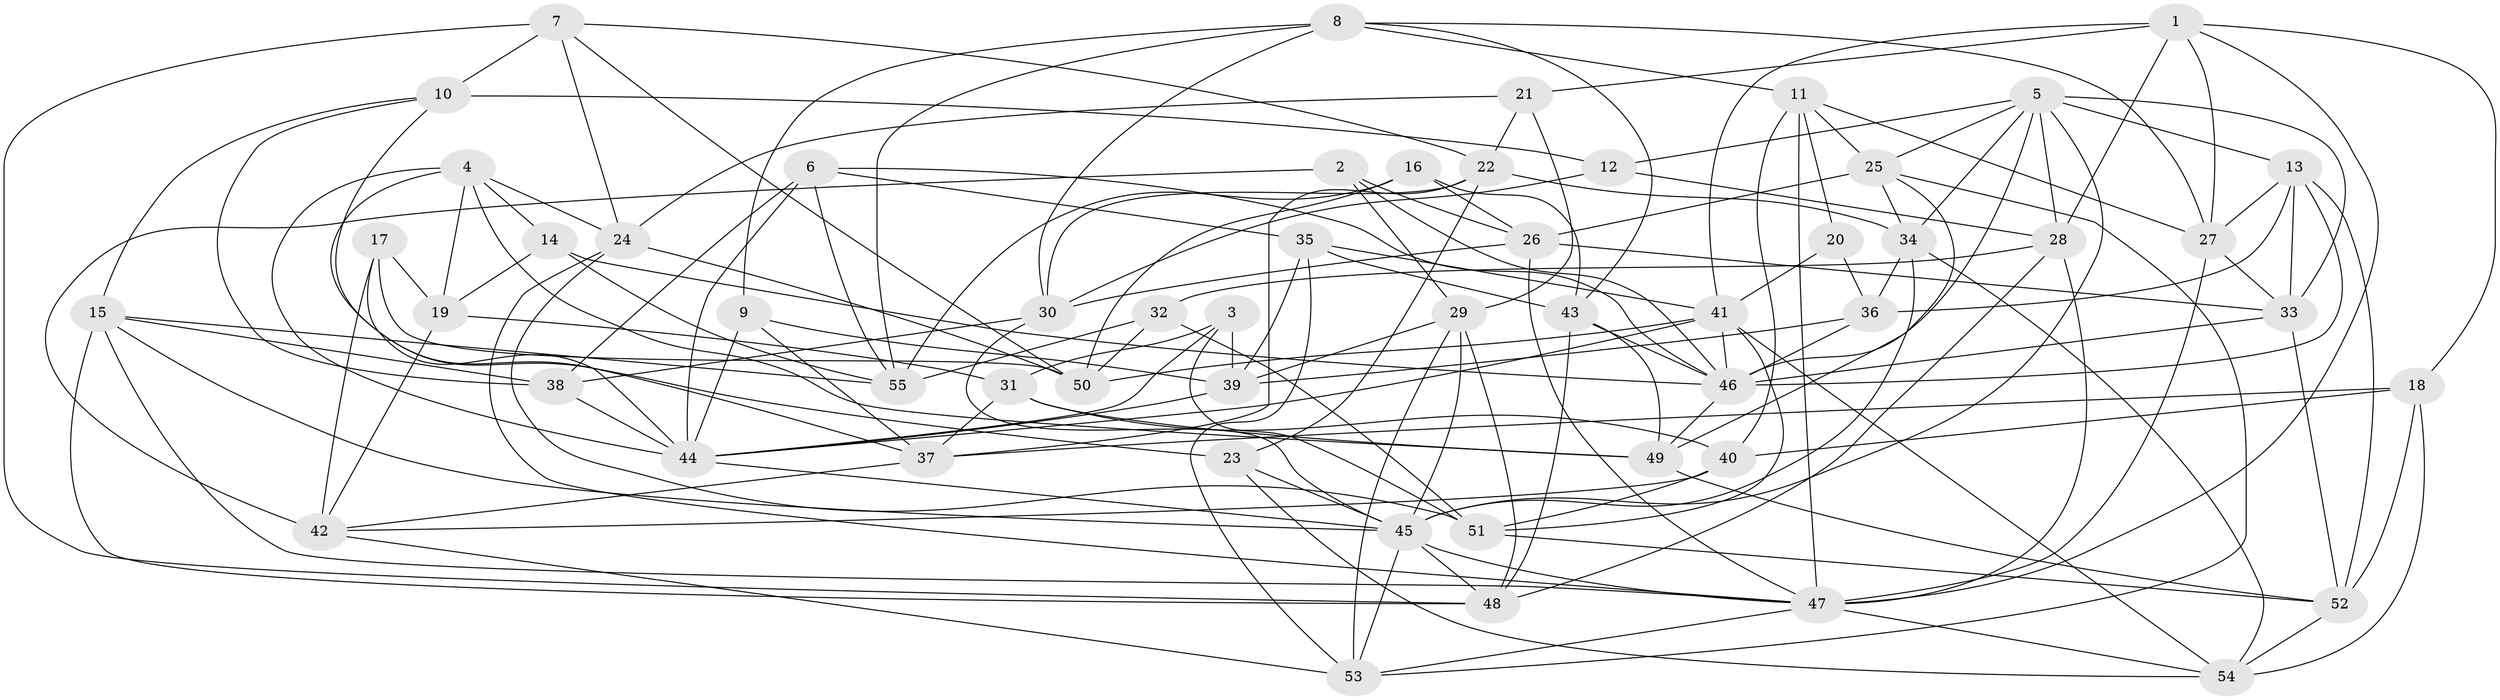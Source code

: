 // original degree distribution, {4: 1.0}
// Generated by graph-tools (version 1.1) at 2025/27/03/09/25 03:27:00]
// undirected, 55 vertices, 158 edges
graph export_dot {
graph [start="1"]
  node [color=gray90,style=filled];
  1;
  2;
  3;
  4;
  5;
  6;
  7;
  8;
  9;
  10;
  11;
  12;
  13;
  14;
  15;
  16;
  17;
  18;
  19;
  20;
  21;
  22;
  23;
  24;
  25;
  26;
  27;
  28;
  29;
  30;
  31;
  32;
  33;
  34;
  35;
  36;
  37;
  38;
  39;
  40;
  41;
  42;
  43;
  44;
  45;
  46;
  47;
  48;
  49;
  50;
  51;
  52;
  53;
  54;
  55;
  1 -- 18 [weight=1.0];
  1 -- 21 [weight=1.0];
  1 -- 27 [weight=1.0];
  1 -- 28 [weight=1.0];
  1 -- 41 [weight=1.0];
  1 -- 47 [weight=1.0];
  2 -- 26 [weight=1.0];
  2 -- 29 [weight=1.0];
  2 -- 42 [weight=1.0];
  2 -- 46 [weight=1.0];
  3 -- 31 [weight=1.0];
  3 -- 39 [weight=1.0];
  3 -- 44 [weight=1.0];
  3 -- 51 [weight=1.0];
  4 -- 14 [weight=1.0];
  4 -- 19 [weight=1.0];
  4 -- 24 [weight=1.0];
  4 -- 37 [weight=1.0];
  4 -- 44 [weight=1.0];
  4 -- 49 [weight=1.0];
  5 -- 12 [weight=1.0];
  5 -- 13 [weight=1.0];
  5 -- 25 [weight=1.0];
  5 -- 28 [weight=1.0];
  5 -- 33 [weight=1.0];
  5 -- 34 [weight=1.0];
  5 -- 45 [weight=1.0];
  5 -- 46 [weight=1.0];
  6 -- 35 [weight=2.0];
  6 -- 38 [weight=1.0];
  6 -- 44 [weight=1.0];
  6 -- 46 [weight=1.0];
  6 -- 55 [weight=1.0];
  7 -- 10 [weight=2.0];
  7 -- 22 [weight=1.0];
  7 -- 24 [weight=1.0];
  7 -- 48 [weight=1.0];
  7 -- 50 [weight=1.0];
  8 -- 9 [weight=1.0];
  8 -- 11 [weight=1.0];
  8 -- 27 [weight=1.0];
  8 -- 30 [weight=1.0];
  8 -- 43 [weight=1.0];
  8 -- 55 [weight=1.0];
  9 -- 37 [weight=1.0];
  9 -- 39 [weight=1.0];
  9 -- 44 [weight=1.0];
  10 -- 12 [weight=1.0];
  10 -- 15 [weight=1.0];
  10 -- 23 [weight=1.0];
  10 -- 38 [weight=1.0];
  11 -- 20 [weight=1.0];
  11 -- 25 [weight=1.0];
  11 -- 27 [weight=1.0];
  11 -- 40 [weight=1.0];
  11 -- 47 [weight=1.0];
  12 -- 28 [weight=1.0];
  12 -- 30 [weight=1.0];
  13 -- 27 [weight=1.0];
  13 -- 33 [weight=1.0];
  13 -- 36 [weight=1.0];
  13 -- 46 [weight=1.0];
  13 -- 52 [weight=1.0];
  14 -- 19 [weight=1.0];
  14 -- 46 [weight=1.0];
  14 -- 55 [weight=1.0];
  15 -- 38 [weight=1.0];
  15 -- 45 [weight=1.0];
  15 -- 47 [weight=1.0];
  15 -- 48 [weight=1.0];
  15 -- 55 [weight=1.0];
  16 -- 26 [weight=1.0];
  16 -- 43 [weight=1.0];
  16 -- 50 [weight=1.0];
  16 -- 55 [weight=1.0];
  17 -- 19 [weight=1.0];
  17 -- 42 [weight=1.0];
  17 -- 44 [weight=1.0];
  17 -- 50 [weight=1.0];
  18 -- 37 [weight=1.0];
  18 -- 40 [weight=2.0];
  18 -- 52 [weight=1.0];
  18 -- 54 [weight=1.0];
  19 -- 31 [weight=2.0];
  19 -- 42 [weight=1.0];
  20 -- 36 [weight=2.0];
  20 -- 41 [weight=1.0];
  21 -- 22 [weight=1.0];
  21 -- 24 [weight=1.0];
  21 -- 29 [weight=1.0];
  22 -- 23 [weight=1.0];
  22 -- 30 [weight=1.0];
  22 -- 34 [weight=1.0];
  22 -- 37 [weight=1.0];
  23 -- 45 [weight=1.0];
  23 -- 54 [weight=1.0];
  24 -- 47 [weight=1.0];
  24 -- 50 [weight=1.0];
  24 -- 51 [weight=1.0];
  25 -- 26 [weight=1.0];
  25 -- 34 [weight=1.0];
  25 -- 49 [weight=1.0];
  25 -- 53 [weight=1.0];
  26 -- 30 [weight=1.0];
  26 -- 33 [weight=1.0];
  26 -- 47 [weight=1.0];
  27 -- 33 [weight=1.0];
  27 -- 47 [weight=1.0];
  28 -- 32 [weight=1.0];
  28 -- 47 [weight=1.0];
  28 -- 48 [weight=1.0];
  29 -- 39 [weight=1.0];
  29 -- 45 [weight=1.0];
  29 -- 48 [weight=1.0];
  29 -- 53 [weight=1.0];
  30 -- 38 [weight=1.0];
  30 -- 45 [weight=1.0];
  31 -- 37 [weight=1.0];
  31 -- 40 [weight=1.0];
  31 -- 49 [weight=1.0];
  32 -- 50 [weight=1.0];
  32 -- 51 [weight=1.0];
  32 -- 55 [weight=1.0];
  33 -- 46 [weight=1.0];
  33 -- 52 [weight=1.0];
  34 -- 36 [weight=1.0];
  34 -- 45 [weight=1.0];
  34 -- 54 [weight=1.0];
  35 -- 39 [weight=1.0];
  35 -- 41 [weight=1.0];
  35 -- 43 [weight=1.0];
  35 -- 53 [weight=1.0];
  36 -- 39 [weight=1.0];
  36 -- 46 [weight=1.0];
  37 -- 42 [weight=1.0];
  38 -- 44 [weight=2.0];
  39 -- 44 [weight=1.0];
  40 -- 42 [weight=1.0];
  40 -- 51 [weight=1.0];
  41 -- 44 [weight=1.0];
  41 -- 46 [weight=1.0];
  41 -- 50 [weight=1.0];
  41 -- 51 [weight=1.0];
  41 -- 54 [weight=1.0];
  42 -- 53 [weight=1.0];
  43 -- 46 [weight=1.0];
  43 -- 48 [weight=1.0];
  43 -- 49 [weight=1.0];
  44 -- 45 [weight=1.0];
  45 -- 47 [weight=1.0];
  45 -- 48 [weight=1.0];
  45 -- 53 [weight=1.0];
  46 -- 49 [weight=1.0];
  47 -- 53 [weight=1.0];
  47 -- 54 [weight=1.0];
  49 -- 52 [weight=1.0];
  51 -- 52 [weight=1.0];
  52 -- 54 [weight=1.0];
}
